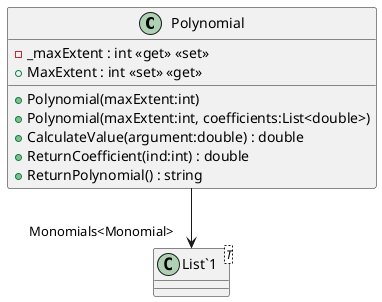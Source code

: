 @startuml
class Polynomial {
    - _maxExtent : int <<get>> <<set>>
    + MaxExtent : int <<set>> <<get>>
    + Polynomial(maxExtent:int)
    + Polynomial(maxExtent:int, coefficients:List<double>)
    + CalculateValue(argument:double) : double
    + ReturnCoefficient(ind:int) : double
    + ReturnPolynomial() : string
}
class "List`1"<T> {
}
Polynomial --> "Monomials<Monomial>" "List`1"
@enduml
